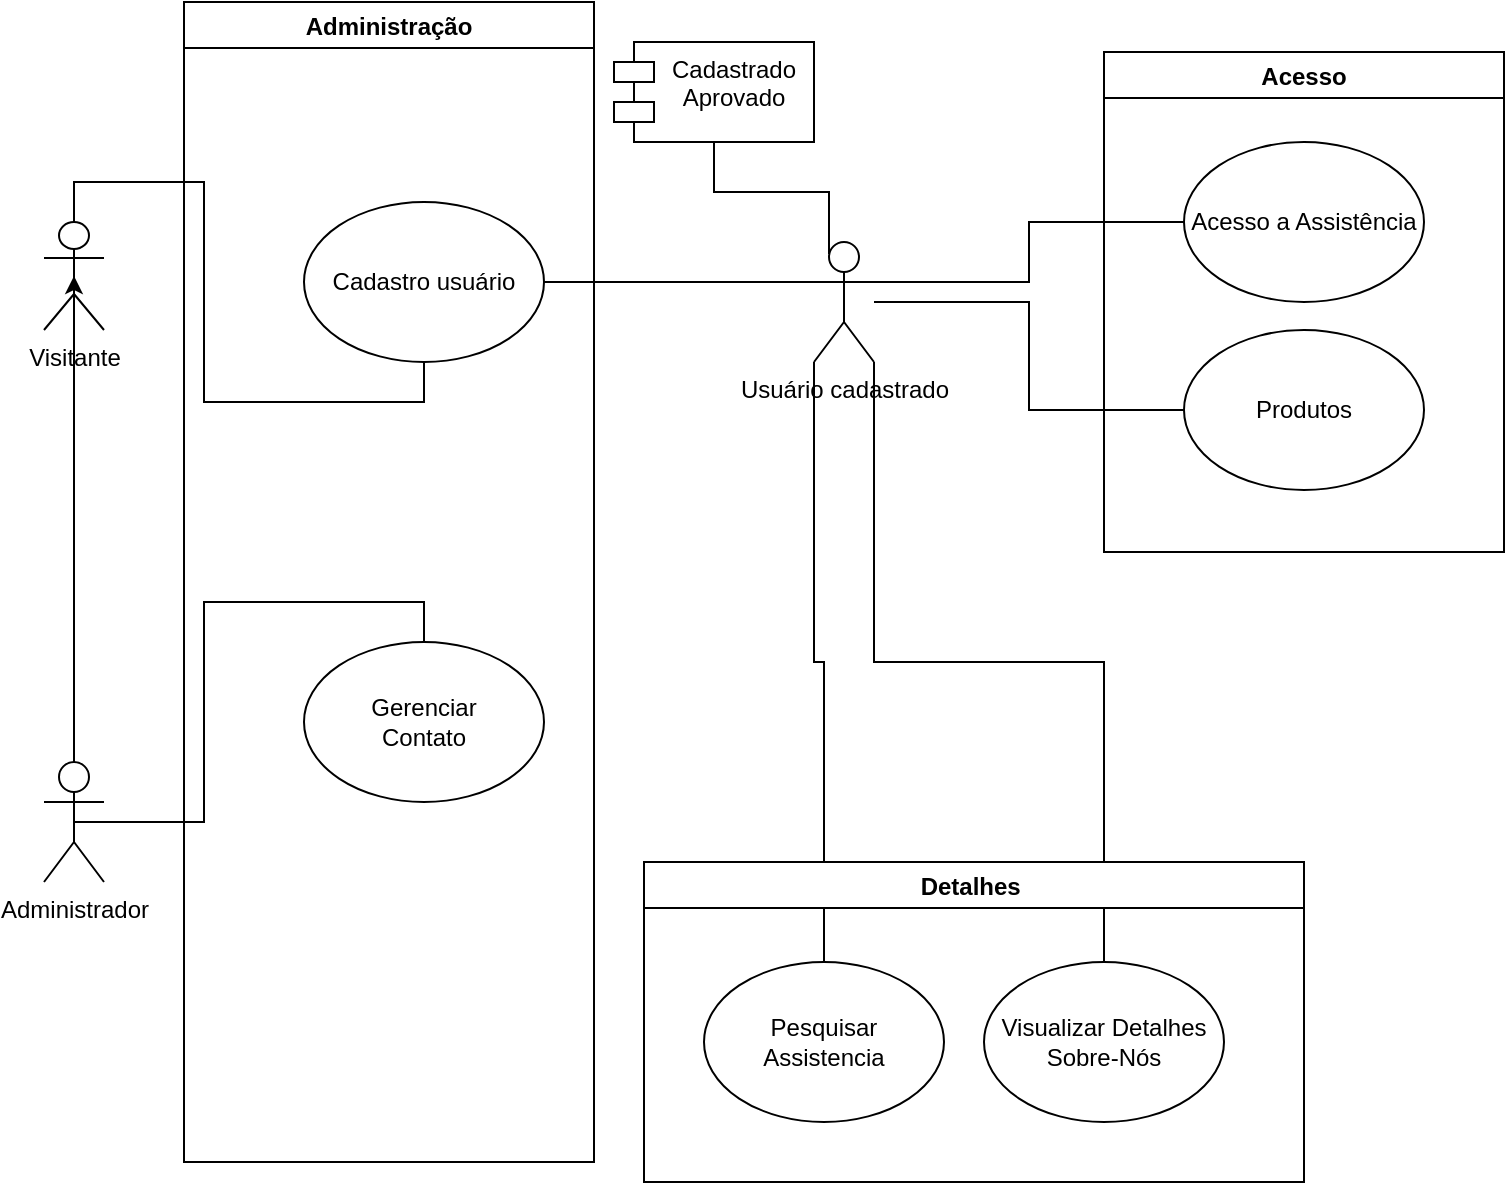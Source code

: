 <mxfile version="16.1.2" type="github" pages="3">
  <diagram id="Er13hb3khsvaAH4dnsa6" name="Página-1">
    <mxGraphModel dx="1182" dy="774" grid="1" gridSize="10" guides="1" tooltips="1" connect="1" arrows="1" fold="1" page="1" pageScale="1" pageWidth="827" pageHeight="1169" math="0" shadow="0">
      <root>
        <mxCell id="0" />
        <mxCell id="1" parent="0" />
        <mxCell id="F3zPh-09j7HnnzHvfF_a-8" style="edgeStyle=orthogonalEdgeStyle;rounded=0;orthogonalLoop=1;jettySize=auto;html=1;exitX=0.5;exitY=0;exitDx=0;exitDy=0;exitPerimeter=0;entryX=0.5;entryY=1;entryDx=0;entryDy=0;endArrow=none;endFill=0;" parent="1" source="F3zPh-09j7HnnzHvfF_a-1" target="F3zPh-09j7HnnzHvfF_a-3" edge="1">
          <mxGeometry relative="1" as="geometry" />
        </mxCell>
        <mxCell id="F3zPh-09j7HnnzHvfF_a-14" style="edgeStyle=orthogonalEdgeStyle;rounded=0;orthogonalLoop=1;jettySize=auto;html=1;exitX=0.5;exitY=0.5;exitDx=0;exitDy=0;exitPerimeter=0;endArrow=none;endFill=0;startArrow=classic;startFill=1;" parent="1" source="F3zPh-09j7HnnzHvfF_a-1" target="F3zPh-09j7HnnzHvfF_a-4" edge="1">
          <mxGeometry relative="1" as="geometry" />
        </mxCell>
        <mxCell id="F3zPh-09j7HnnzHvfF_a-1" value="Visitante&lt;br&gt;" style="shape=umlActor;verticalLabelPosition=bottom;verticalAlign=top;html=1;outlineConnect=0;" parent="1" vertex="1">
          <mxGeometry x="100" y="150" width="30" height="54" as="geometry" />
        </mxCell>
        <mxCell id="F3zPh-09j7HnnzHvfF_a-12" style="edgeStyle=orthogonalEdgeStyle;rounded=0;orthogonalLoop=1;jettySize=auto;html=1;exitX=0.5;exitY=0.5;exitDx=0;exitDy=0;exitPerimeter=0;entryX=0.5;entryY=0;entryDx=0;entryDy=0;startArrow=none;startFill=0;strokeColor=default;endArrow=none;endFill=0;" parent="1" source="F3zPh-09j7HnnzHvfF_a-4" target="F3zPh-09j7HnnzHvfF_a-10" edge="1">
          <mxGeometry relative="1" as="geometry" />
        </mxCell>
        <mxCell id="F3zPh-09j7HnnzHvfF_a-4" value="Administrador" style="shape=umlActor;verticalLabelPosition=bottom;verticalAlign=top;html=1;outlineConnect=0;" parent="1" vertex="1">
          <mxGeometry x="100" y="420" width="30" height="60" as="geometry" />
        </mxCell>
        <mxCell id="F3zPh-09j7HnnzHvfF_a-176" style="edgeStyle=orthogonalEdgeStyle;rounded=0;orthogonalLoop=1;jettySize=auto;html=1;exitX=0.5;exitY=0;exitDx=0;exitDy=0;entryX=1;entryY=1;entryDx=0;entryDy=0;entryPerimeter=0;startArrow=none;startFill=0;endArrow=none;endFill=0;strokeColor=default;" parent="1" source="F3zPh-09j7HnnzHvfF_a-15" target="F3zPh-09j7HnnzHvfF_a-27" edge="1">
          <mxGeometry relative="1" as="geometry" />
        </mxCell>
        <mxCell id="F3zPh-09j7HnnzHvfF_a-15" value="Visualizar Detalhes&lt;br&gt;Sobre-Nós" style="ellipse;whiteSpace=wrap;html=1;" parent="1" vertex="1">
          <mxGeometry x="570" y="520" width="120" height="80" as="geometry" />
        </mxCell>
        <mxCell id="F3zPh-09j7HnnzHvfF_a-177" style="edgeStyle=orthogonalEdgeStyle;rounded=0;orthogonalLoop=1;jettySize=auto;html=1;exitX=0.5;exitY=0;exitDx=0;exitDy=0;entryX=0;entryY=1;entryDx=0;entryDy=0;entryPerimeter=0;startArrow=none;startFill=0;endArrow=none;endFill=0;strokeColor=default;" parent="1" source="F3zPh-09j7HnnzHvfF_a-17" target="F3zPh-09j7HnnzHvfF_a-27" edge="1">
          <mxGeometry relative="1" as="geometry" />
        </mxCell>
        <mxCell id="F3zPh-09j7HnnzHvfF_a-17" value="Pesquisar&lt;br&gt;Assistencia" style="ellipse;whiteSpace=wrap;html=1;" parent="1" vertex="1">
          <mxGeometry x="430" y="520" width="120" height="80" as="geometry" />
        </mxCell>
        <mxCell id="F3zPh-09j7HnnzHvfF_a-27" value="Usuário cadastrado" style="shape=umlActor;verticalLabelPosition=bottom;verticalAlign=top;html=1;outlineConnect=0;" parent="1" vertex="1">
          <mxGeometry x="485" y="160" width="30" height="60" as="geometry" />
        </mxCell>
        <mxCell id="F3zPh-09j7HnnzHvfF_a-159" style="edgeStyle=orthogonalEdgeStyle;rounded=0;orthogonalLoop=1;jettySize=auto;html=1;exitX=0;exitY=0.5;exitDx=0;exitDy=0;entryX=1;entryY=0.333;entryDx=0;entryDy=0;entryPerimeter=0;startArrow=none;startFill=0;endArrow=none;endFill=0;strokeColor=default;" parent="1" source="F3zPh-09j7HnnzHvfF_a-148" target="F3zPh-09j7HnnzHvfF_a-27" edge="1">
          <mxGeometry relative="1" as="geometry" />
        </mxCell>
        <mxCell id="F3zPh-09j7HnnzHvfF_a-148" value="Acesso a Assistência" style="ellipse;whiteSpace=wrap;html=1;" parent="1" vertex="1">
          <mxGeometry x="670" y="110" width="120" height="80" as="geometry" />
        </mxCell>
        <mxCell id="F3zPh-09j7HnnzHvfF_a-160" style="edgeStyle=orthogonalEdgeStyle;rounded=0;orthogonalLoop=1;jettySize=auto;html=1;exitX=0;exitY=0.5;exitDx=0;exitDy=0;startArrow=none;startFill=0;endArrow=none;endFill=0;strokeColor=default;" parent="1" source="F3zPh-09j7HnnzHvfF_a-149" target="F3zPh-09j7HnnzHvfF_a-27" edge="1">
          <mxGeometry relative="1" as="geometry" />
        </mxCell>
        <mxCell id="F3zPh-09j7HnnzHvfF_a-149" value="Produtos" style="ellipse;whiteSpace=wrap;html=1;" parent="1" vertex="1">
          <mxGeometry x="670" y="204" width="120" height="80" as="geometry" />
        </mxCell>
        <mxCell id="F3zPh-09j7HnnzHvfF_a-151" value="Administração" style="swimlane;" parent="1" vertex="1">
          <mxGeometry x="170" y="40" width="205" height="580" as="geometry" />
        </mxCell>
        <mxCell id="F3zPh-09j7HnnzHvfF_a-3" value="Cadastro usuário" style="ellipse;whiteSpace=wrap;html=1;" parent="F3zPh-09j7HnnzHvfF_a-151" vertex="1">
          <mxGeometry x="60" y="100" width="120" height="80" as="geometry" />
        </mxCell>
        <mxCell id="F3zPh-09j7HnnzHvfF_a-10" value="Gerenciar&lt;br&gt;Contato" style="ellipse;whiteSpace=wrap;html=1;" parent="F3zPh-09j7HnnzHvfF_a-151" vertex="1">
          <mxGeometry x="60" y="320" width="120" height="80" as="geometry" />
        </mxCell>
        <mxCell id="F3zPh-09j7HnnzHvfF_a-156" style="edgeStyle=orthogonalEdgeStyle;rounded=0;orthogonalLoop=1;jettySize=auto;html=1;exitX=1;exitY=0.5;exitDx=0;exitDy=0;entryX=0;entryY=0.333;entryDx=0;entryDy=0;entryPerimeter=0;startArrow=none;startFill=0;endArrow=none;endFill=0;strokeColor=default;" parent="1" source="F3zPh-09j7HnnzHvfF_a-3" target="F3zPh-09j7HnnzHvfF_a-27" edge="1">
          <mxGeometry relative="1" as="geometry" />
        </mxCell>
        <mxCell id="F3zPh-09j7HnnzHvfF_a-171" value="Acesso" style="swimlane;" parent="1" vertex="1">
          <mxGeometry x="630" y="65" width="200" height="250" as="geometry" />
        </mxCell>
        <mxCell id="F3zPh-09j7HnnzHvfF_a-178" value="Detalhes " style="swimlane;" parent="1" vertex="1">
          <mxGeometry x="400" y="470" width="330" height="160" as="geometry" />
        </mxCell>
        <mxCell id="F3zPh-09j7HnnzHvfF_a-181" style="edgeStyle=orthogonalEdgeStyle;rounded=0;orthogonalLoop=1;jettySize=auto;html=1;exitX=0.5;exitY=1;exitDx=0;exitDy=0;entryX=0.25;entryY=0.1;entryDx=0;entryDy=0;entryPerimeter=0;startArrow=none;startFill=0;endArrow=none;endFill=0;strokeColor=default;" parent="1" source="F3zPh-09j7HnnzHvfF_a-180" target="F3zPh-09j7HnnzHvfF_a-27" edge="1">
          <mxGeometry relative="1" as="geometry" />
        </mxCell>
        <mxCell id="F3zPh-09j7HnnzHvfF_a-180" value="Cadastrado&#xa;Aprovado" style="shape=module;align=left;spacingLeft=20;align=center;verticalAlign=top;" parent="1" vertex="1">
          <mxGeometry x="385" y="60" width="100" height="50" as="geometry" />
        </mxCell>
      </root>
    </mxGraphModel>
  </diagram>
  <diagram id="P4tbmDILE2lMwVSKhp6z" name="Página-2">
    <mxGraphModel dx="1182" dy="774" grid="1" gridSize="10" guides="1" tooltips="1" connect="1" arrows="1" fold="1" page="1" pageScale="1" pageWidth="827" pageHeight="1169" math="0" shadow="0">
      <root>
        <mxCell id="HR7DLIptbX7TuBiufs14-0" />
        <mxCell id="HR7DLIptbX7TuBiufs14-1" parent="HR7DLIptbX7TuBiufs14-0" />
        <mxCell id="vJ4zDUWO3NlkHjWTV5Rb-10" value="Usuário" style="swimlane;fontStyle=0;childLayout=stackLayout;horizontal=1;startSize=26;fillColor=none;horizontalStack=0;resizeParent=1;resizeParentMax=0;resizeLast=0;collapsible=1;marginBottom=0;" parent="HR7DLIptbX7TuBiufs14-1" vertex="1">
          <mxGeometry x="190" y="150" width="140" height="104" as="geometry" />
        </mxCell>
        <mxCell id="vJ4zDUWO3NlkHjWTV5Rb-11" value="-nickname: string;&#xa;" style="text;strokeColor=none;fillColor=none;align=left;verticalAlign=top;spacingLeft=4;spacingRight=4;overflow=hidden;rotatable=0;points=[[0,0.5],[1,0.5]];portConstraint=eastwest;" parent="vJ4zDUWO3NlkHjWTV5Rb-10" vertex="1">
          <mxGeometry y="26" width="140" height="26" as="geometry" />
        </mxCell>
        <mxCell id="vJ4zDUWO3NlkHjWTV5Rb-12" value="-email: string;" style="text;strokeColor=none;fillColor=none;align=left;verticalAlign=top;spacingLeft=4;spacingRight=4;overflow=hidden;rotatable=0;points=[[0,0.5],[1,0.5]];portConstraint=eastwest;" parent="vJ4zDUWO3NlkHjWTV5Rb-10" vertex="1">
          <mxGeometry y="52" width="140" height="26" as="geometry" />
        </mxCell>
        <mxCell id="vJ4zDUWO3NlkHjWTV5Rb-13" value="-senha: string;" style="text;strokeColor=none;fillColor=none;align=left;verticalAlign=top;spacingLeft=4;spacingRight=4;overflow=hidden;rotatable=0;points=[[0,0.5],[1,0.5]];portConstraint=eastwest;" parent="vJ4zDUWO3NlkHjWTV5Rb-10" vertex="1">
          <mxGeometry y="78" width="140" height="26" as="geometry" />
        </mxCell>
        <mxCell id="Sr8mf_Ve4cOdemjRhQ2d-5" value="1,n" style="edgeStyle=orthogonalEdgeStyle;rounded=0;orthogonalLoop=1;jettySize=auto;html=1;exitX=0.5;exitY=0;exitDx=0;exitDy=0;startArrow=none;startFill=0;endArrow=none;endFill=0;strokeColor=default;" parent="HR7DLIptbX7TuBiufs14-1" source="vJ4zDUWO3NlkHjWTV5Rb-14" target="vJ4zDUWO3NlkHjWTV5Rb-42" edge="1">
          <mxGeometry relative="1" as="geometry" />
        </mxCell>
        <mxCell id="vJ4zDUWO3NlkHjWTV5Rb-14" value="Produtos" style="swimlane;fontStyle=0;childLayout=stackLayout;horizontal=1;startSize=26;fillColor=none;horizontalStack=0;resizeParent=1;resizeParentMax=0;resizeLast=0;collapsible=1;marginBottom=0;" parent="HR7DLIptbX7TuBiufs14-1" vertex="1">
          <mxGeometry x="460" y="230" width="140" height="234" as="geometry" />
        </mxCell>
        <mxCell id="vJ4zDUWO3NlkHjWTV5Rb-15" value="-nome: string;" style="text;strokeColor=none;fillColor=none;align=left;verticalAlign=top;spacingLeft=4;spacingRight=4;overflow=hidden;rotatable=0;points=[[0,0.5],[1,0.5]];portConstraint=eastwest;" parent="vJ4zDUWO3NlkHjWTV5Rb-14" vertex="1">
          <mxGeometry y="26" width="140" height="26" as="geometry" />
        </mxCell>
        <mxCell id="vJ4zDUWO3NlkHjWTV5Rb-16" value="-texto: text;" style="text;strokeColor=none;fillColor=none;align=left;verticalAlign=top;spacingLeft=4;spacingRight=4;overflow=hidden;rotatable=0;points=[[0,0.5],[1,0.5]];portConstraint=eastwest;" parent="vJ4zDUWO3NlkHjWTV5Rb-14" vertex="1">
          <mxGeometry y="52" width="140" height="26" as="geometry" />
        </mxCell>
        <mxCell id="vJ4zDUWO3NlkHjWTV5Rb-17" value="-peso: float;" style="text;strokeColor=none;fillColor=none;align=left;verticalAlign=top;spacingLeft=4;spacingRight=4;overflow=hidden;rotatable=0;points=[[0,0.5],[1,0.5]];portConstraint=eastwest;" parent="vJ4zDUWO3NlkHjWTV5Rb-14" vertex="1">
          <mxGeometry y="78" width="140" height="26" as="geometry" />
        </mxCell>
        <mxCell id="vJ4zDUWO3NlkHjWTV5Rb-19" value="-preco_venda: float;" style="text;strokeColor=none;fillColor=none;align=left;verticalAlign=top;spacingLeft=4;spacingRight=4;overflow=hidden;rotatable=0;points=[[0,0.5],[1,0.5]];portConstraint=eastwest;" parent="vJ4zDUWO3NlkHjWTV5Rb-14" vertex="1">
          <mxGeometry y="104" width="140" height="26" as="geometry" />
        </mxCell>
        <mxCell id="vJ4zDUWO3NlkHjWTV5Rb-60" value="-estoque: integer;" style="text;strokeColor=none;fillColor=none;align=left;verticalAlign=top;spacingLeft=4;spacingRight=4;overflow=hidden;rotatable=0;points=[[0,0.5],[1,0.5]];portConstraint=eastwest;" parent="vJ4zDUWO3NlkHjWTV5Rb-14" vertex="1">
          <mxGeometry y="130" width="140" height="26" as="geometry" />
        </mxCell>
        <mxCell id="vJ4zDUWO3NlkHjWTV5Rb-65" value="-comprimento: float;" style="text;strokeColor=none;fillColor=none;align=left;verticalAlign=top;spacingLeft=4;spacingRight=4;overflow=hidden;rotatable=0;points=[[0,0.5],[1,0.5]];portConstraint=eastwest;" parent="vJ4zDUWO3NlkHjWTV5Rb-14" vertex="1">
          <mxGeometry y="156" width="140" height="26" as="geometry" />
        </mxCell>
        <mxCell id="vJ4zDUWO3NlkHjWTV5Rb-67" value="-largura: float;" style="text;strokeColor=none;fillColor=none;align=left;verticalAlign=top;spacingLeft=4;spacingRight=4;overflow=hidden;rotatable=0;points=[[0,0.5],[1,0.5]];portConstraint=eastwest;" parent="vJ4zDUWO3NlkHjWTV5Rb-14" vertex="1">
          <mxGeometry y="182" width="140" height="26" as="geometry" />
        </mxCell>
        <mxCell id="vJ4zDUWO3NlkHjWTV5Rb-68" value="-altura: float:" style="text;strokeColor=none;fillColor=none;align=left;verticalAlign=top;spacingLeft=4;spacingRight=4;overflow=hidden;rotatable=0;points=[[0,0.5],[1,0.5]];portConstraint=eastwest;" parent="vJ4zDUWO3NlkHjWTV5Rb-14" vertex="1">
          <mxGeometry y="208" width="140" height="26" as="geometry" />
        </mxCell>
        <mxCell id="vJ4zDUWO3NlkHjWTV5Rb-42" value="Fornecedores" style="swimlane;fontStyle=0;childLayout=stackLayout;horizontal=1;startSize=26;fillColor=none;horizontalStack=0;resizeParent=1;resizeParentMax=0;resizeLast=0;collapsible=1;marginBottom=0;" parent="HR7DLIptbX7TuBiufs14-1" vertex="1">
          <mxGeometry x="460" y="100" width="140" height="78" as="geometry" />
        </mxCell>
        <mxCell id="vJ4zDUWO3NlkHjWTV5Rb-43" value="-nome: string;" style="text;strokeColor=none;fillColor=none;align=left;verticalAlign=top;spacingLeft=4;spacingRight=4;overflow=hidden;rotatable=0;points=[[0,0.5],[1,0.5]];portConstraint=eastwest;" parent="vJ4zDUWO3NlkHjWTV5Rb-42" vertex="1">
          <mxGeometry y="26" width="140" height="26" as="geometry" />
        </mxCell>
        <mxCell id="XV4NzTWjtu9WmeWWhg7b-9" value="-código: foreignkey;" style="text;strokeColor=none;fillColor=none;align=left;verticalAlign=top;spacingLeft=4;spacingRight=4;overflow=hidden;rotatable=0;points=[[0,0.5],[1,0.5]];portConstraint=eastwest;" vertex="1" parent="vJ4zDUWO3NlkHjWTV5Rb-42">
          <mxGeometry y="52" width="140" height="26" as="geometry" />
        </mxCell>
        <mxCell id="XV4NzTWjtu9WmeWWhg7b-5" value="Assistencia" style="swimlane;fontStyle=0;childLayout=stackLayout;horizontal=1;startSize=26;fillColor=none;horizontalStack=0;resizeParent=1;resizeParentMax=0;resizeLast=0;collapsible=1;marginBottom=0;" vertex="1" parent="HR7DLIptbX7TuBiufs14-1">
          <mxGeometry x="190" y="306" width="140" height="78" as="geometry" />
        </mxCell>
        <mxCell id="XV4NzTWjtu9WmeWWhg7b-6" value="-nome:string;" style="text;strokeColor=none;fillColor=none;align=left;verticalAlign=top;spacingLeft=4;spacingRight=4;overflow=hidden;rotatable=0;points=[[0,0.5],[1,0.5]];portConstraint=eastwest;" vertex="1" parent="XV4NzTWjtu9WmeWWhg7b-5">
          <mxGeometry y="26" width="140" height="26" as="geometry" />
        </mxCell>
        <mxCell id="XV4NzTWjtu9WmeWWhg7b-7" value="-código: foreignkey;" style="text;strokeColor=none;fillColor=none;align=left;verticalAlign=top;spacingLeft=4;spacingRight=4;overflow=hidden;rotatable=0;points=[[0,0.5],[1,0.5]];portConstraint=eastwest;" vertex="1" parent="XV4NzTWjtu9WmeWWhg7b-5">
          <mxGeometry y="52" width="140" height="26" as="geometry" />
        </mxCell>
      </root>
    </mxGraphModel>
  </diagram>
  <diagram id="r0I3_srn0g4D6CKktsa3" name="Página-3">
    <mxGraphModel dx="1182" dy="774" grid="1" gridSize="10" guides="1" tooltips="1" connect="1" arrows="1" fold="1" page="1" pageScale="1" pageWidth="827" pageHeight="1169" math="0" shadow="0">
      <root>
        <mxCell id="yj7srzCe89C_1CF76rLW-0" />
        <mxCell id="yj7srzCe89C_1CF76rLW-1" parent="yj7srzCe89C_1CF76rLW-0" />
      </root>
    </mxGraphModel>
  </diagram>
</mxfile>

